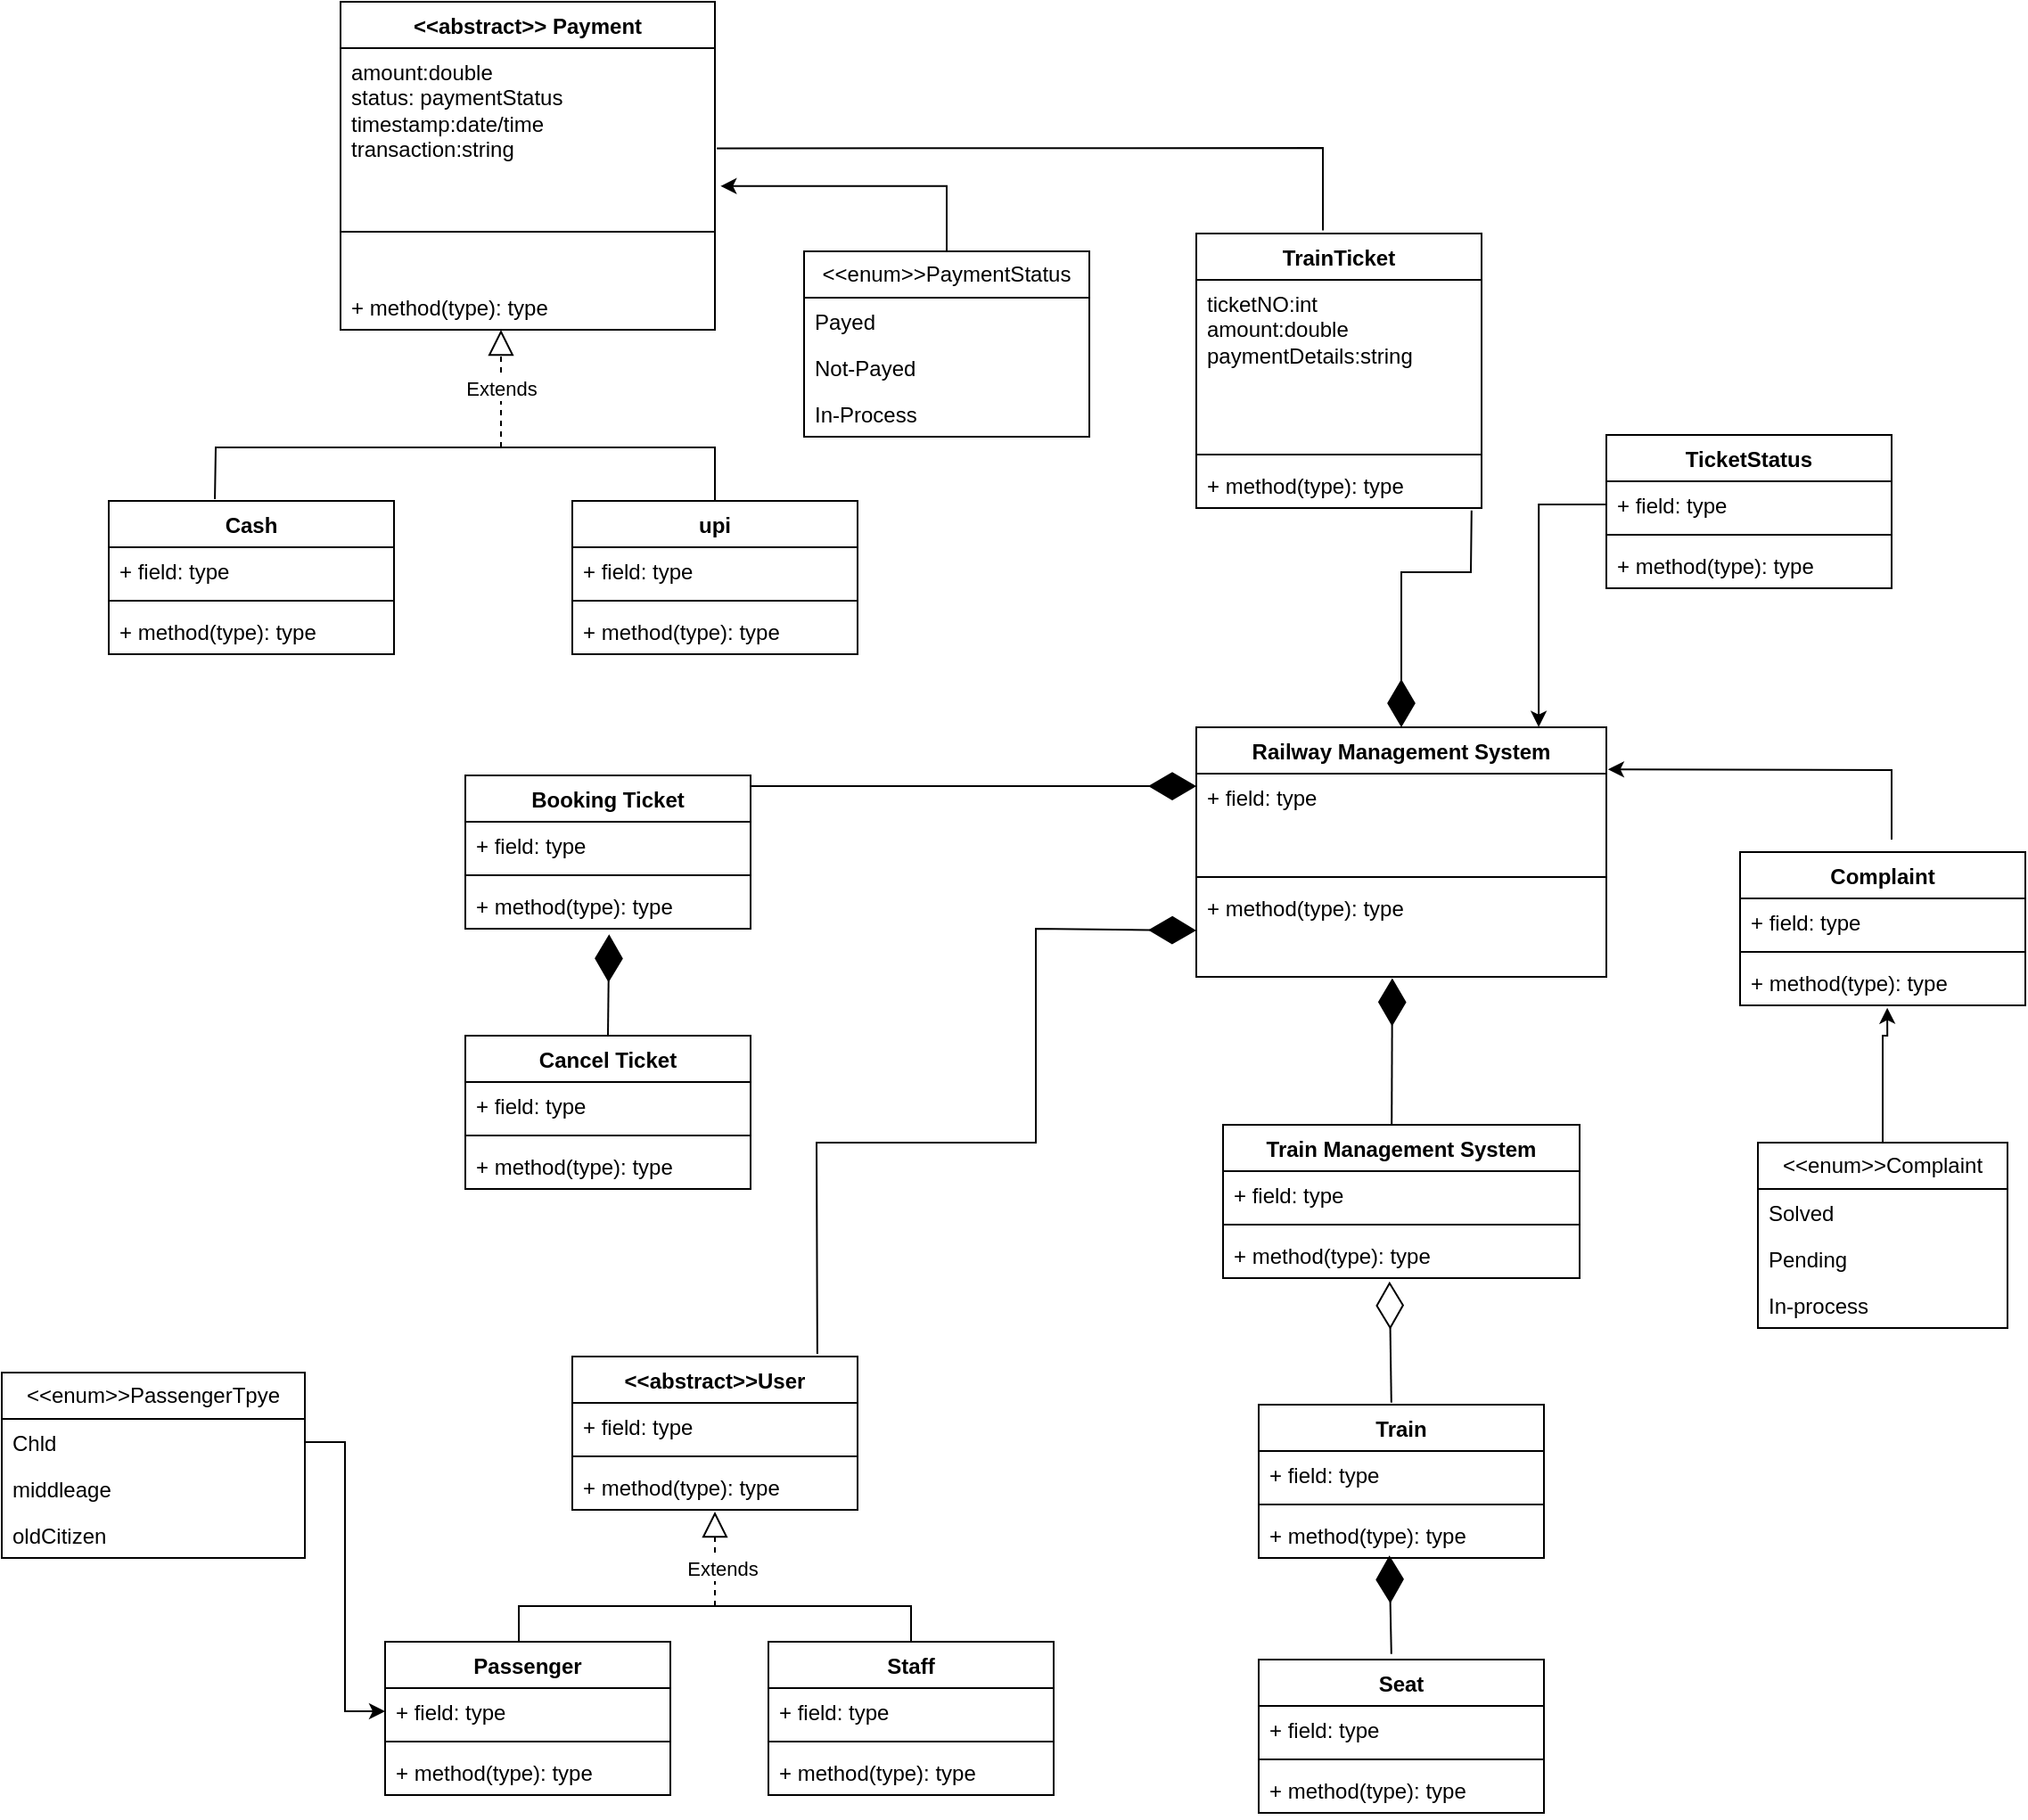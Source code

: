 <mxfile version="26.1.3">
  <diagram name="Page-1" id="0LplpwugG9WD71_XOVl7">
    <mxGraphModel dx="2331" dy="2240" grid="1" gridSize="10" guides="1" tooltips="1" connect="1" arrows="1" fold="1" page="1" pageScale="1" pageWidth="850" pageHeight="1100" math="0" shadow="0">
      <root>
        <mxCell id="0" />
        <mxCell id="1" parent="0" />
        <mxCell id="DMNaxNaqKt3KZPqngeq9-5" value="&amp;lt;&amp;lt;enum&amp;gt;&amp;gt;PaymentStatus" style="swimlane;fontStyle=0;childLayout=stackLayout;horizontal=1;startSize=26;fillColor=none;horizontalStack=0;resizeParent=1;resizeParentMax=0;resizeLast=0;collapsible=1;marginBottom=0;whiteSpace=wrap;html=1;" vertex="1" parent="1">
          <mxGeometry x="670" y="-140" width="160" height="104" as="geometry" />
        </mxCell>
        <mxCell id="DMNaxNaqKt3KZPqngeq9-6" value="Payed" style="text;strokeColor=none;fillColor=none;align=left;verticalAlign=top;spacingLeft=4;spacingRight=4;overflow=hidden;rotatable=0;points=[[0,0.5],[1,0.5]];portConstraint=eastwest;whiteSpace=wrap;html=1;" vertex="1" parent="DMNaxNaqKt3KZPqngeq9-5">
          <mxGeometry y="26" width="160" height="26" as="geometry" />
        </mxCell>
        <mxCell id="DMNaxNaqKt3KZPqngeq9-7" value="Not-Payed" style="text;strokeColor=none;fillColor=none;align=left;verticalAlign=top;spacingLeft=4;spacingRight=4;overflow=hidden;rotatable=0;points=[[0,0.5],[1,0.5]];portConstraint=eastwest;whiteSpace=wrap;html=1;" vertex="1" parent="DMNaxNaqKt3KZPqngeq9-5">
          <mxGeometry y="52" width="160" height="26" as="geometry" />
        </mxCell>
        <mxCell id="DMNaxNaqKt3KZPqngeq9-8" value="In-Process" style="text;strokeColor=none;fillColor=none;align=left;verticalAlign=top;spacingLeft=4;spacingRight=4;overflow=hidden;rotatable=0;points=[[0,0.5],[1,0.5]];portConstraint=eastwest;whiteSpace=wrap;html=1;" vertex="1" parent="DMNaxNaqKt3KZPqngeq9-5">
          <mxGeometry y="78" width="160" height="26" as="geometry" />
        </mxCell>
        <mxCell id="DMNaxNaqKt3KZPqngeq9-9" value="&amp;lt;&amp;lt;enum&amp;gt;&amp;gt;PassengerTpye" style="swimlane;fontStyle=0;childLayout=stackLayout;horizontal=1;startSize=26;fillColor=none;horizontalStack=0;resizeParent=1;resizeParentMax=0;resizeLast=0;collapsible=1;marginBottom=0;whiteSpace=wrap;html=1;" vertex="1" parent="1">
          <mxGeometry x="220" y="489" width="170" height="104" as="geometry" />
        </mxCell>
        <mxCell id="DMNaxNaqKt3KZPqngeq9-10" value="Chld" style="text;strokeColor=none;fillColor=none;align=left;verticalAlign=top;spacingLeft=4;spacingRight=4;overflow=hidden;rotatable=0;points=[[0,0.5],[1,0.5]];portConstraint=eastwest;whiteSpace=wrap;html=1;" vertex="1" parent="DMNaxNaqKt3KZPqngeq9-9">
          <mxGeometry y="26" width="170" height="26" as="geometry" />
        </mxCell>
        <mxCell id="DMNaxNaqKt3KZPqngeq9-11" value="middleage" style="text;strokeColor=none;fillColor=none;align=left;verticalAlign=top;spacingLeft=4;spacingRight=4;overflow=hidden;rotatable=0;points=[[0,0.5],[1,0.5]];portConstraint=eastwest;whiteSpace=wrap;html=1;" vertex="1" parent="DMNaxNaqKt3KZPqngeq9-9">
          <mxGeometry y="52" width="170" height="26" as="geometry" />
        </mxCell>
        <mxCell id="DMNaxNaqKt3KZPqngeq9-12" value="oldCitizen" style="text;strokeColor=none;fillColor=none;align=left;verticalAlign=top;spacingLeft=4;spacingRight=4;overflow=hidden;rotatable=0;points=[[0,0.5],[1,0.5]];portConstraint=eastwest;whiteSpace=wrap;html=1;" vertex="1" parent="DMNaxNaqKt3KZPqngeq9-9">
          <mxGeometry y="78" width="170" height="26" as="geometry" />
        </mxCell>
        <mxCell id="DMNaxNaqKt3KZPqngeq9-17" value="upi" style="swimlane;fontStyle=1;align=center;verticalAlign=top;childLayout=stackLayout;horizontal=1;startSize=26;horizontalStack=0;resizeParent=1;resizeParentMax=0;resizeLast=0;collapsible=1;marginBottom=0;whiteSpace=wrap;html=1;" vertex="1" parent="1">
          <mxGeometry x="540" width="160" height="86" as="geometry" />
        </mxCell>
        <mxCell id="DMNaxNaqKt3KZPqngeq9-18" value="+ field: type" style="text;strokeColor=none;fillColor=none;align=left;verticalAlign=top;spacingLeft=4;spacingRight=4;overflow=hidden;rotatable=0;points=[[0,0.5],[1,0.5]];portConstraint=eastwest;whiteSpace=wrap;html=1;" vertex="1" parent="DMNaxNaqKt3KZPqngeq9-17">
          <mxGeometry y="26" width="160" height="26" as="geometry" />
        </mxCell>
        <mxCell id="DMNaxNaqKt3KZPqngeq9-19" value="" style="line;strokeWidth=1;fillColor=none;align=left;verticalAlign=middle;spacingTop=-1;spacingLeft=3;spacingRight=3;rotatable=0;labelPosition=right;points=[];portConstraint=eastwest;strokeColor=inherit;" vertex="1" parent="DMNaxNaqKt3KZPqngeq9-17">
          <mxGeometry y="52" width="160" height="8" as="geometry" />
        </mxCell>
        <mxCell id="DMNaxNaqKt3KZPqngeq9-20" value="+ method(type): type" style="text;strokeColor=none;fillColor=none;align=left;verticalAlign=top;spacingLeft=4;spacingRight=4;overflow=hidden;rotatable=0;points=[[0,0.5],[1,0.5]];portConstraint=eastwest;whiteSpace=wrap;html=1;" vertex="1" parent="DMNaxNaqKt3KZPqngeq9-17">
          <mxGeometry y="60" width="160" height="26" as="geometry" />
        </mxCell>
        <mxCell id="DMNaxNaqKt3KZPqngeq9-21" value="Railway Management System" style="swimlane;fontStyle=1;align=center;verticalAlign=top;childLayout=stackLayout;horizontal=1;startSize=26;horizontalStack=0;resizeParent=1;resizeParentMax=0;resizeLast=0;collapsible=1;marginBottom=0;whiteSpace=wrap;html=1;" vertex="1" parent="1">
          <mxGeometry x="890" y="127" width="230" height="140" as="geometry" />
        </mxCell>
        <mxCell id="DMNaxNaqKt3KZPqngeq9-22" value="+ field: type" style="text;strokeColor=none;fillColor=none;align=left;verticalAlign=top;spacingLeft=4;spacingRight=4;overflow=hidden;rotatable=0;points=[[0,0.5],[1,0.5]];portConstraint=eastwest;whiteSpace=wrap;html=1;" vertex="1" parent="DMNaxNaqKt3KZPqngeq9-21">
          <mxGeometry y="26" width="230" height="54" as="geometry" />
        </mxCell>
        <mxCell id="DMNaxNaqKt3KZPqngeq9-23" value="" style="line;strokeWidth=1;fillColor=none;align=left;verticalAlign=middle;spacingTop=-1;spacingLeft=3;spacingRight=3;rotatable=0;labelPosition=right;points=[];portConstraint=eastwest;strokeColor=inherit;" vertex="1" parent="DMNaxNaqKt3KZPqngeq9-21">
          <mxGeometry y="80" width="230" height="8" as="geometry" />
        </mxCell>
        <mxCell id="DMNaxNaqKt3KZPqngeq9-24" value="+ method(type): type" style="text;strokeColor=none;fillColor=none;align=left;verticalAlign=top;spacingLeft=4;spacingRight=4;overflow=hidden;rotatable=0;points=[[0,0.5],[1,0.5]];portConstraint=eastwest;whiteSpace=wrap;html=1;" vertex="1" parent="DMNaxNaqKt3KZPqngeq9-21">
          <mxGeometry y="88" width="230" height="52" as="geometry" />
        </mxCell>
        <mxCell id="DMNaxNaqKt3KZPqngeq9-25" value="Complaint" style="swimlane;fontStyle=1;align=center;verticalAlign=top;childLayout=stackLayout;horizontal=1;startSize=26;horizontalStack=0;resizeParent=1;resizeParentMax=0;resizeLast=0;collapsible=1;marginBottom=0;whiteSpace=wrap;html=1;" vertex="1" parent="1">
          <mxGeometry x="1195" y="197" width="160" height="86" as="geometry" />
        </mxCell>
        <mxCell id="DMNaxNaqKt3KZPqngeq9-26" value="+ field: type" style="text;strokeColor=none;fillColor=none;align=left;verticalAlign=top;spacingLeft=4;spacingRight=4;overflow=hidden;rotatable=0;points=[[0,0.5],[1,0.5]];portConstraint=eastwest;whiteSpace=wrap;html=1;" vertex="1" parent="DMNaxNaqKt3KZPqngeq9-25">
          <mxGeometry y="26" width="160" height="26" as="geometry" />
        </mxCell>
        <mxCell id="DMNaxNaqKt3KZPqngeq9-27" value="" style="line;strokeWidth=1;fillColor=none;align=left;verticalAlign=middle;spacingTop=-1;spacingLeft=3;spacingRight=3;rotatable=0;labelPosition=right;points=[];portConstraint=eastwest;strokeColor=inherit;" vertex="1" parent="DMNaxNaqKt3KZPqngeq9-25">
          <mxGeometry y="52" width="160" height="8" as="geometry" />
        </mxCell>
        <mxCell id="DMNaxNaqKt3KZPqngeq9-28" value="+ method(type): type" style="text;strokeColor=none;fillColor=none;align=left;verticalAlign=top;spacingLeft=4;spacingRight=4;overflow=hidden;rotatable=0;points=[[0,0.5],[1,0.5]];portConstraint=eastwest;whiteSpace=wrap;html=1;" vertex="1" parent="DMNaxNaqKt3KZPqngeq9-25">
          <mxGeometry y="60" width="160" height="26" as="geometry" />
        </mxCell>
        <mxCell id="DMNaxNaqKt3KZPqngeq9-29" value="Train Management System" style="swimlane;fontStyle=1;align=center;verticalAlign=top;childLayout=stackLayout;horizontal=1;startSize=26;horizontalStack=0;resizeParent=1;resizeParentMax=0;resizeLast=0;collapsible=1;marginBottom=0;whiteSpace=wrap;html=1;" vertex="1" parent="1">
          <mxGeometry x="905" y="350" width="200" height="86" as="geometry" />
        </mxCell>
        <mxCell id="DMNaxNaqKt3KZPqngeq9-30" value="+ field: type" style="text;strokeColor=none;fillColor=none;align=left;verticalAlign=top;spacingLeft=4;spacingRight=4;overflow=hidden;rotatable=0;points=[[0,0.5],[1,0.5]];portConstraint=eastwest;whiteSpace=wrap;html=1;" vertex="1" parent="DMNaxNaqKt3KZPqngeq9-29">
          <mxGeometry y="26" width="200" height="26" as="geometry" />
        </mxCell>
        <mxCell id="DMNaxNaqKt3KZPqngeq9-31" value="" style="line;strokeWidth=1;fillColor=none;align=left;verticalAlign=middle;spacingTop=-1;spacingLeft=3;spacingRight=3;rotatable=0;labelPosition=right;points=[];portConstraint=eastwest;strokeColor=inherit;" vertex="1" parent="DMNaxNaqKt3KZPqngeq9-29">
          <mxGeometry y="52" width="200" height="8" as="geometry" />
        </mxCell>
        <mxCell id="DMNaxNaqKt3KZPqngeq9-32" value="+ method(type): type" style="text;strokeColor=none;fillColor=none;align=left;verticalAlign=top;spacingLeft=4;spacingRight=4;overflow=hidden;rotatable=0;points=[[0,0.5],[1,0.5]];portConstraint=eastwest;whiteSpace=wrap;html=1;" vertex="1" parent="DMNaxNaqKt3KZPqngeq9-29">
          <mxGeometry y="60" width="200" height="26" as="geometry" />
        </mxCell>
        <mxCell id="DMNaxNaqKt3KZPqngeq9-33" value="Train" style="swimlane;fontStyle=1;align=center;verticalAlign=top;childLayout=stackLayout;horizontal=1;startSize=26;horizontalStack=0;resizeParent=1;resizeParentMax=0;resizeLast=0;collapsible=1;marginBottom=0;whiteSpace=wrap;html=1;" vertex="1" parent="1">
          <mxGeometry x="925" y="507" width="160" height="86" as="geometry" />
        </mxCell>
        <mxCell id="DMNaxNaqKt3KZPqngeq9-34" value="+ field: type" style="text;strokeColor=none;fillColor=none;align=left;verticalAlign=top;spacingLeft=4;spacingRight=4;overflow=hidden;rotatable=0;points=[[0,0.5],[1,0.5]];portConstraint=eastwest;whiteSpace=wrap;html=1;" vertex="1" parent="DMNaxNaqKt3KZPqngeq9-33">
          <mxGeometry y="26" width="160" height="26" as="geometry" />
        </mxCell>
        <mxCell id="DMNaxNaqKt3KZPqngeq9-35" value="" style="line;strokeWidth=1;fillColor=none;align=left;verticalAlign=middle;spacingTop=-1;spacingLeft=3;spacingRight=3;rotatable=0;labelPosition=right;points=[];portConstraint=eastwest;strokeColor=inherit;" vertex="1" parent="DMNaxNaqKt3KZPqngeq9-33">
          <mxGeometry y="52" width="160" height="8" as="geometry" />
        </mxCell>
        <mxCell id="DMNaxNaqKt3KZPqngeq9-36" value="+ method(type): type" style="text;strokeColor=none;fillColor=none;align=left;verticalAlign=top;spacingLeft=4;spacingRight=4;overflow=hidden;rotatable=0;points=[[0,0.5],[1,0.5]];portConstraint=eastwest;whiteSpace=wrap;html=1;" vertex="1" parent="DMNaxNaqKt3KZPqngeq9-33">
          <mxGeometry y="60" width="160" height="26" as="geometry" />
        </mxCell>
        <mxCell id="DMNaxNaqKt3KZPqngeq9-37" value="Seat" style="swimlane;fontStyle=1;align=center;verticalAlign=top;childLayout=stackLayout;horizontal=1;startSize=26;horizontalStack=0;resizeParent=1;resizeParentMax=0;resizeLast=0;collapsible=1;marginBottom=0;whiteSpace=wrap;html=1;" vertex="1" parent="1">
          <mxGeometry x="925" y="650" width="160" height="86" as="geometry" />
        </mxCell>
        <mxCell id="DMNaxNaqKt3KZPqngeq9-38" value="+ field: type" style="text;strokeColor=none;fillColor=none;align=left;verticalAlign=top;spacingLeft=4;spacingRight=4;overflow=hidden;rotatable=0;points=[[0,0.5],[1,0.5]];portConstraint=eastwest;whiteSpace=wrap;html=1;" vertex="1" parent="DMNaxNaqKt3KZPqngeq9-37">
          <mxGeometry y="26" width="160" height="26" as="geometry" />
        </mxCell>
        <mxCell id="DMNaxNaqKt3KZPqngeq9-39" value="" style="line;strokeWidth=1;fillColor=none;align=left;verticalAlign=middle;spacingTop=-1;spacingLeft=3;spacingRight=3;rotatable=0;labelPosition=right;points=[];portConstraint=eastwest;strokeColor=inherit;" vertex="1" parent="DMNaxNaqKt3KZPqngeq9-37">
          <mxGeometry y="52" width="160" height="8" as="geometry" />
        </mxCell>
        <mxCell id="DMNaxNaqKt3KZPqngeq9-40" value="+ method(type): type" style="text;strokeColor=none;fillColor=none;align=left;verticalAlign=top;spacingLeft=4;spacingRight=4;overflow=hidden;rotatable=0;points=[[0,0.5],[1,0.5]];portConstraint=eastwest;whiteSpace=wrap;html=1;" vertex="1" parent="DMNaxNaqKt3KZPqngeq9-37">
          <mxGeometry y="60" width="160" height="26" as="geometry" />
        </mxCell>
        <mxCell id="DMNaxNaqKt3KZPqngeq9-41" value="Cancel Ticket" style="swimlane;fontStyle=1;align=center;verticalAlign=top;childLayout=stackLayout;horizontal=1;startSize=26;horizontalStack=0;resizeParent=1;resizeParentMax=0;resizeLast=0;collapsible=1;marginBottom=0;whiteSpace=wrap;html=1;" vertex="1" parent="1">
          <mxGeometry x="480" y="300" width="160" height="86" as="geometry" />
        </mxCell>
        <mxCell id="DMNaxNaqKt3KZPqngeq9-42" value="+ field: type" style="text;strokeColor=none;fillColor=none;align=left;verticalAlign=top;spacingLeft=4;spacingRight=4;overflow=hidden;rotatable=0;points=[[0,0.5],[1,0.5]];portConstraint=eastwest;whiteSpace=wrap;html=1;" vertex="1" parent="DMNaxNaqKt3KZPqngeq9-41">
          <mxGeometry y="26" width="160" height="26" as="geometry" />
        </mxCell>
        <mxCell id="DMNaxNaqKt3KZPqngeq9-43" value="" style="line;strokeWidth=1;fillColor=none;align=left;verticalAlign=middle;spacingTop=-1;spacingLeft=3;spacingRight=3;rotatable=0;labelPosition=right;points=[];portConstraint=eastwest;strokeColor=inherit;" vertex="1" parent="DMNaxNaqKt3KZPqngeq9-41">
          <mxGeometry y="52" width="160" height="8" as="geometry" />
        </mxCell>
        <mxCell id="DMNaxNaqKt3KZPqngeq9-44" value="+ method(type): type" style="text;strokeColor=none;fillColor=none;align=left;verticalAlign=top;spacingLeft=4;spacingRight=4;overflow=hidden;rotatable=0;points=[[0,0.5],[1,0.5]];portConstraint=eastwest;whiteSpace=wrap;html=1;" vertex="1" parent="DMNaxNaqKt3KZPqngeq9-41">
          <mxGeometry y="60" width="160" height="26" as="geometry" />
        </mxCell>
        <mxCell id="DMNaxNaqKt3KZPqngeq9-45" value="Passenger" style="swimlane;fontStyle=1;align=center;verticalAlign=top;childLayout=stackLayout;horizontal=1;startSize=26;horizontalStack=0;resizeParent=1;resizeParentMax=0;resizeLast=0;collapsible=1;marginBottom=0;whiteSpace=wrap;html=1;" vertex="1" parent="1">
          <mxGeometry x="435" y="640" width="160" height="86" as="geometry" />
        </mxCell>
        <mxCell id="DMNaxNaqKt3KZPqngeq9-46" value="+ field: type" style="text;strokeColor=none;fillColor=none;align=left;verticalAlign=top;spacingLeft=4;spacingRight=4;overflow=hidden;rotatable=0;points=[[0,0.5],[1,0.5]];portConstraint=eastwest;whiteSpace=wrap;html=1;" vertex="1" parent="DMNaxNaqKt3KZPqngeq9-45">
          <mxGeometry y="26" width="160" height="26" as="geometry" />
        </mxCell>
        <mxCell id="DMNaxNaqKt3KZPqngeq9-47" value="" style="line;strokeWidth=1;fillColor=none;align=left;verticalAlign=middle;spacingTop=-1;spacingLeft=3;spacingRight=3;rotatable=0;labelPosition=right;points=[];portConstraint=eastwest;strokeColor=inherit;" vertex="1" parent="DMNaxNaqKt3KZPqngeq9-45">
          <mxGeometry y="52" width="160" height="8" as="geometry" />
        </mxCell>
        <mxCell id="DMNaxNaqKt3KZPqngeq9-48" value="+ method(type): type" style="text;strokeColor=none;fillColor=none;align=left;verticalAlign=top;spacingLeft=4;spacingRight=4;overflow=hidden;rotatable=0;points=[[0,0.5],[1,0.5]];portConstraint=eastwest;whiteSpace=wrap;html=1;" vertex="1" parent="DMNaxNaqKt3KZPqngeq9-45">
          <mxGeometry y="60" width="160" height="26" as="geometry" />
        </mxCell>
        <mxCell id="DMNaxNaqKt3KZPqngeq9-49" value="&amp;lt;&amp;lt;abstract&amp;gt;&amp;gt;User" style="swimlane;fontStyle=1;align=center;verticalAlign=top;childLayout=stackLayout;horizontal=1;startSize=26;horizontalStack=0;resizeParent=1;resizeParentMax=0;resizeLast=0;collapsible=1;marginBottom=0;whiteSpace=wrap;html=1;" vertex="1" parent="1">
          <mxGeometry x="540" y="480" width="160" height="86" as="geometry" />
        </mxCell>
        <mxCell id="DMNaxNaqKt3KZPqngeq9-50" value="+ field: type" style="text;strokeColor=none;fillColor=none;align=left;verticalAlign=top;spacingLeft=4;spacingRight=4;overflow=hidden;rotatable=0;points=[[0,0.5],[1,0.5]];portConstraint=eastwest;whiteSpace=wrap;html=1;" vertex="1" parent="DMNaxNaqKt3KZPqngeq9-49">
          <mxGeometry y="26" width="160" height="26" as="geometry" />
        </mxCell>
        <mxCell id="DMNaxNaqKt3KZPqngeq9-51" value="" style="line;strokeWidth=1;fillColor=none;align=left;verticalAlign=middle;spacingTop=-1;spacingLeft=3;spacingRight=3;rotatable=0;labelPosition=right;points=[];portConstraint=eastwest;strokeColor=inherit;" vertex="1" parent="DMNaxNaqKt3KZPqngeq9-49">
          <mxGeometry y="52" width="160" height="8" as="geometry" />
        </mxCell>
        <mxCell id="DMNaxNaqKt3KZPqngeq9-52" value="+ method(type): type" style="text;strokeColor=none;fillColor=none;align=left;verticalAlign=top;spacingLeft=4;spacingRight=4;overflow=hidden;rotatable=0;points=[[0,0.5],[1,0.5]];portConstraint=eastwest;whiteSpace=wrap;html=1;" vertex="1" parent="DMNaxNaqKt3KZPqngeq9-49">
          <mxGeometry y="60" width="160" height="26" as="geometry" />
        </mxCell>
        <mxCell id="DMNaxNaqKt3KZPqngeq9-53" value="Booking Ticket" style="swimlane;fontStyle=1;align=center;verticalAlign=top;childLayout=stackLayout;horizontal=1;startSize=26;horizontalStack=0;resizeParent=1;resizeParentMax=0;resizeLast=0;collapsible=1;marginBottom=0;whiteSpace=wrap;html=1;" vertex="1" parent="1">
          <mxGeometry x="480" y="154" width="160" height="86" as="geometry" />
        </mxCell>
        <mxCell id="DMNaxNaqKt3KZPqngeq9-54" value="+ field: type" style="text;strokeColor=none;fillColor=none;align=left;verticalAlign=top;spacingLeft=4;spacingRight=4;overflow=hidden;rotatable=0;points=[[0,0.5],[1,0.5]];portConstraint=eastwest;whiteSpace=wrap;html=1;" vertex="1" parent="DMNaxNaqKt3KZPqngeq9-53">
          <mxGeometry y="26" width="160" height="26" as="geometry" />
        </mxCell>
        <mxCell id="DMNaxNaqKt3KZPqngeq9-55" value="" style="line;strokeWidth=1;fillColor=none;align=left;verticalAlign=middle;spacingTop=-1;spacingLeft=3;spacingRight=3;rotatable=0;labelPosition=right;points=[];portConstraint=eastwest;strokeColor=inherit;" vertex="1" parent="DMNaxNaqKt3KZPqngeq9-53">
          <mxGeometry y="52" width="160" height="8" as="geometry" />
        </mxCell>
        <mxCell id="DMNaxNaqKt3KZPqngeq9-56" value="+ method(type): type" style="text;strokeColor=none;fillColor=none;align=left;verticalAlign=top;spacingLeft=4;spacingRight=4;overflow=hidden;rotatable=0;points=[[0,0.5],[1,0.5]];portConstraint=eastwest;whiteSpace=wrap;html=1;" vertex="1" parent="DMNaxNaqKt3KZPqngeq9-53">
          <mxGeometry y="60" width="160" height="26" as="geometry" />
        </mxCell>
        <mxCell id="DMNaxNaqKt3KZPqngeq9-61" value="&amp;lt;&amp;lt;abstract&amp;gt;&amp;gt; Payment" style="swimlane;fontStyle=1;align=center;verticalAlign=top;childLayout=stackLayout;horizontal=1;startSize=26;horizontalStack=0;resizeParent=1;resizeParentMax=0;resizeLast=0;collapsible=1;marginBottom=0;whiteSpace=wrap;html=1;" vertex="1" parent="1">
          <mxGeometry x="410" y="-280" width="210" height="184" as="geometry" />
        </mxCell>
        <mxCell id="DMNaxNaqKt3KZPqngeq9-62" value="amount:double&lt;div&gt;status: paymentStatus&lt;/div&gt;&lt;div&gt;timestamp:date/time&lt;/div&gt;&lt;div&gt;transaction:string&lt;/div&gt;" style="text;strokeColor=none;fillColor=none;align=left;verticalAlign=top;spacingLeft=4;spacingRight=4;overflow=hidden;rotatable=0;points=[[0,0.5],[1,0.5]];portConstraint=eastwest;whiteSpace=wrap;html=1;" vertex="1" parent="DMNaxNaqKt3KZPqngeq9-61">
          <mxGeometry y="26" width="210" height="74" as="geometry" />
        </mxCell>
        <mxCell id="DMNaxNaqKt3KZPqngeq9-63" value="" style="line;strokeWidth=1;fillColor=none;align=left;verticalAlign=middle;spacingTop=-1;spacingLeft=3;spacingRight=3;rotatable=0;labelPosition=right;points=[];portConstraint=eastwest;strokeColor=inherit;" vertex="1" parent="DMNaxNaqKt3KZPqngeq9-61">
          <mxGeometry y="100" width="210" height="58" as="geometry" />
        </mxCell>
        <mxCell id="DMNaxNaqKt3KZPqngeq9-64" value="+ method(type): type" style="text;strokeColor=none;fillColor=none;align=left;verticalAlign=top;spacingLeft=4;spacingRight=4;overflow=hidden;rotatable=0;points=[[0,0.5],[1,0.5]];portConstraint=eastwest;whiteSpace=wrap;html=1;" vertex="1" parent="DMNaxNaqKt3KZPqngeq9-61">
          <mxGeometry y="158" width="210" height="26" as="geometry" />
        </mxCell>
        <mxCell id="DMNaxNaqKt3KZPqngeq9-67" value="Cash" style="swimlane;fontStyle=1;align=center;verticalAlign=top;childLayout=stackLayout;horizontal=1;startSize=26;horizontalStack=0;resizeParent=1;resizeParentMax=0;resizeLast=0;collapsible=1;marginBottom=0;whiteSpace=wrap;html=1;" vertex="1" parent="1">
          <mxGeometry x="280" width="160" height="86" as="geometry" />
        </mxCell>
        <mxCell id="DMNaxNaqKt3KZPqngeq9-68" value="+ field: type" style="text;strokeColor=none;fillColor=none;align=left;verticalAlign=top;spacingLeft=4;spacingRight=4;overflow=hidden;rotatable=0;points=[[0,0.5],[1,0.5]];portConstraint=eastwest;whiteSpace=wrap;html=1;" vertex="1" parent="DMNaxNaqKt3KZPqngeq9-67">
          <mxGeometry y="26" width="160" height="26" as="geometry" />
        </mxCell>
        <mxCell id="DMNaxNaqKt3KZPqngeq9-69" value="" style="line;strokeWidth=1;fillColor=none;align=left;verticalAlign=middle;spacingTop=-1;spacingLeft=3;spacingRight=3;rotatable=0;labelPosition=right;points=[];portConstraint=eastwest;strokeColor=inherit;" vertex="1" parent="DMNaxNaqKt3KZPqngeq9-67">
          <mxGeometry y="52" width="160" height="8" as="geometry" />
        </mxCell>
        <mxCell id="DMNaxNaqKt3KZPqngeq9-70" value="+ method(type): type" style="text;strokeColor=none;fillColor=none;align=left;verticalAlign=top;spacingLeft=4;spacingRight=4;overflow=hidden;rotatable=0;points=[[0,0.5],[1,0.5]];portConstraint=eastwest;whiteSpace=wrap;html=1;" vertex="1" parent="DMNaxNaqKt3KZPqngeq9-67">
          <mxGeometry y="60" width="160" height="26" as="geometry" />
        </mxCell>
        <mxCell id="DMNaxNaqKt3KZPqngeq9-71" value="TrainTicket" style="swimlane;fontStyle=1;align=center;verticalAlign=top;childLayout=stackLayout;horizontal=1;startSize=26;horizontalStack=0;resizeParent=1;resizeParentMax=0;resizeLast=0;collapsible=1;marginBottom=0;whiteSpace=wrap;html=1;" vertex="1" parent="1">
          <mxGeometry x="890" y="-150" width="160" height="154" as="geometry" />
        </mxCell>
        <mxCell id="DMNaxNaqKt3KZPqngeq9-72" value="ticketNO:int&lt;div&gt;amount:double&lt;/div&gt;&lt;div&gt;paymentDetails:string&lt;/div&gt;" style="text;strokeColor=none;fillColor=none;align=left;verticalAlign=top;spacingLeft=4;spacingRight=4;overflow=hidden;rotatable=0;points=[[0,0.5],[1,0.5]];portConstraint=eastwest;whiteSpace=wrap;html=1;" vertex="1" parent="DMNaxNaqKt3KZPqngeq9-71">
          <mxGeometry y="26" width="160" height="94" as="geometry" />
        </mxCell>
        <mxCell id="DMNaxNaqKt3KZPqngeq9-73" value="" style="line;strokeWidth=1;fillColor=none;align=left;verticalAlign=middle;spacingTop=-1;spacingLeft=3;spacingRight=3;rotatable=0;labelPosition=right;points=[];portConstraint=eastwest;strokeColor=inherit;" vertex="1" parent="DMNaxNaqKt3KZPqngeq9-71">
          <mxGeometry y="120" width="160" height="8" as="geometry" />
        </mxCell>
        <mxCell id="DMNaxNaqKt3KZPqngeq9-74" value="+ method(type): type" style="text;strokeColor=none;fillColor=none;align=left;verticalAlign=top;spacingLeft=4;spacingRight=4;overflow=hidden;rotatable=0;points=[[0,0.5],[1,0.5]];portConstraint=eastwest;whiteSpace=wrap;html=1;" vertex="1" parent="DMNaxNaqKt3KZPqngeq9-71">
          <mxGeometry y="128" width="160" height="26" as="geometry" />
        </mxCell>
        <mxCell id="DMNaxNaqKt3KZPqngeq9-75" value="" style="endArrow=none;html=1;rounded=0;exitX=0.372;exitY=-0.012;exitDx=0;exitDy=0;exitPerimeter=0;entryX=0.5;entryY=0;entryDx=0;entryDy=0;" edge="1" parent="1" source="DMNaxNaqKt3KZPqngeq9-67" target="DMNaxNaqKt3KZPqngeq9-17">
          <mxGeometry width="50" height="50" relative="1" as="geometry">
            <mxPoint x="443" as="sourcePoint" />
            <mxPoint x="720" y="-30" as="targetPoint" />
            <Array as="points">
              <mxPoint x="340" y="-30" />
              <mxPoint x="620" y="-30" />
            </Array>
          </mxGeometry>
        </mxCell>
        <mxCell id="DMNaxNaqKt3KZPqngeq9-76" value="" style="endArrow=block;dashed=1;endFill=0;endSize=12;html=1;rounded=0;entryX=0.472;entryY=1.093;entryDx=0;entryDy=0;entryPerimeter=0;" edge="1" parent="1">
          <mxGeometry width="160" relative="1" as="geometry">
            <mxPoint x="500" y="-30" as="sourcePoint" />
            <mxPoint x="500.0" y="-96.002" as="targetPoint" />
          </mxGeometry>
        </mxCell>
        <mxCell id="DMNaxNaqKt3KZPqngeq9-90" value="Extends" style="edgeLabel;html=1;align=center;verticalAlign=middle;resizable=0;points=[];" vertex="1" connectable="0" parent="DMNaxNaqKt3KZPqngeq9-76">
          <mxGeometry x="0.004" relative="1" as="geometry">
            <mxPoint as="offset" />
          </mxGeometry>
        </mxCell>
        <mxCell id="DMNaxNaqKt3KZPqngeq9-78" value="" style="endArrow=diamondThin;endFill=1;endSize=24;html=1;rounded=0;exitX=0.473;exitY=-0.004;exitDx=0;exitDy=0;exitPerimeter=0;entryX=0.478;entryY=1.014;entryDx=0;entryDy=0;entryPerimeter=0;" edge="1" parent="1" source="DMNaxNaqKt3KZPqngeq9-29" target="DMNaxNaqKt3KZPqngeq9-24">
          <mxGeometry width="160" relative="1" as="geometry">
            <mxPoint x="800" y="370" as="sourcePoint" />
            <mxPoint x="960" y="370" as="targetPoint" />
          </mxGeometry>
        </mxCell>
        <mxCell id="DMNaxNaqKt3KZPqngeq9-79" value="" style="endArrow=diamondThin;endFill=0;endSize=24;html=1;rounded=0;entryX=0.467;entryY=1.072;entryDx=0;entryDy=0;entryPerimeter=0;exitX=0.465;exitY=-0.013;exitDx=0;exitDy=0;exitPerimeter=0;" edge="1" parent="1" source="DMNaxNaqKt3KZPqngeq9-33" target="DMNaxNaqKt3KZPqngeq9-32">
          <mxGeometry width="160" relative="1" as="geometry">
            <mxPoint x="960" y="570" as="sourcePoint" />
            <mxPoint x="960" y="530" as="targetPoint" />
          </mxGeometry>
        </mxCell>
        <mxCell id="DMNaxNaqKt3KZPqngeq9-80" value="" style="endArrow=diamondThin;endFill=1;endSize=24;html=1;rounded=0;exitX=0.465;exitY=-0.036;exitDx=0;exitDy=0;exitPerimeter=0;entryX=0.458;entryY=0.945;entryDx=0;entryDy=0;entryPerimeter=0;" edge="1" parent="1" source="DMNaxNaqKt3KZPqngeq9-37" target="DMNaxNaqKt3KZPqngeq9-36">
          <mxGeometry width="160" relative="1" as="geometry">
            <mxPoint x="1000" y="750" as="sourcePoint" />
            <mxPoint x="1000" y="640" as="targetPoint" />
          </mxGeometry>
        </mxCell>
        <mxCell id="DMNaxNaqKt3KZPqngeq9-81" value="&amp;lt;&amp;lt;enum&amp;gt;&amp;gt;Complaint" style="swimlane;fontStyle=0;childLayout=stackLayout;horizontal=1;startSize=26;fillColor=none;horizontalStack=0;resizeParent=1;resizeParentMax=0;resizeLast=0;collapsible=1;marginBottom=0;whiteSpace=wrap;html=1;" vertex="1" parent="1">
          <mxGeometry x="1205" y="360" width="140" height="104" as="geometry" />
        </mxCell>
        <mxCell id="DMNaxNaqKt3KZPqngeq9-82" value="Solved" style="text;strokeColor=none;fillColor=none;align=left;verticalAlign=top;spacingLeft=4;spacingRight=4;overflow=hidden;rotatable=0;points=[[0,0.5],[1,0.5]];portConstraint=eastwest;whiteSpace=wrap;html=1;" vertex="1" parent="DMNaxNaqKt3KZPqngeq9-81">
          <mxGeometry y="26" width="140" height="26" as="geometry" />
        </mxCell>
        <mxCell id="DMNaxNaqKt3KZPqngeq9-83" value="Pending" style="text;strokeColor=none;fillColor=none;align=left;verticalAlign=top;spacingLeft=4;spacingRight=4;overflow=hidden;rotatable=0;points=[[0,0.5],[1,0.5]];portConstraint=eastwest;whiteSpace=wrap;html=1;" vertex="1" parent="DMNaxNaqKt3KZPqngeq9-81">
          <mxGeometry y="52" width="140" height="26" as="geometry" />
        </mxCell>
        <mxCell id="DMNaxNaqKt3KZPqngeq9-84" value="In-process" style="text;strokeColor=none;fillColor=none;align=left;verticalAlign=top;spacingLeft=4;spacingRight=4;overflow=hidden;rotatable=0;points=[[0,0.5],[1,0.5]];portConstraint=eastwest;whiteSpace=wrap;html=1;" vertex="1" parent="DMNaxNaqKt3KZPqngeq9-81">
          <mxGeometry y="78" width="140" height="26" as="geometry" />
        </mxCell>
        <mxCell id="DMNaxNaqKt3KZPqngeq9-86" value="" style="endArrow=none;html=1;rounded=0;exitX=1.005;exitY=0.76;exitDx=0;exitDy=0;exitPerimeter=0;entryX=0.444;entryY=-0.011;entryDx=0;entryDy=0;entryPerimeter=0;" edge="1" parent="1" source="DMNaxNaqKt3KZPqngeq9-62" target="DMNaxNaqKt3KZPqngeq9-71">
          <mxGeometry width="50" height="50" relative="1" as="geometry">
            <mxPoint x="810" y="-210" as="sourcePoint" />
            <mxPoint x="860" y="-260" as="targetPoint" />
            <Array as="points">
              <mxPoint x="961" y="-198" />
            </Array>
          </mxGeometry>
        </mxCell>
        <mxCell id="DMNaxNaqKt3KZPqngeq9-87" value="" style="endArrow=diamondThin;endFill=1;endSize=24;html=1;rounded=0;entryX=0.5;entryY=0;entryDx=0;entryDy=0;exitX=0.965;exitY=1.051;exitDx=0;exitDy=0;exitPerimeter=0;" edge="1" parent="1" source="DMNaxNaqKt3KZPqngeq9-74" target="DMNaxNaqKt3KZPqngeq9-21">
          <mxGeometry width="160" relative="1" as="geometry">
            <mxPoint x="1005" y="10" as="sourcePoint" />
            <mxPoint x="1030" y="200" as="targetPoint" />
            <Array as="points">
              <mxPoint x="1044" y="40" />
              <mxPoint x="1005" y="40" />
            </Array>
          </mxGeometry>
        </mxCell>
        <mxCell id="DMNaxNaqKt3KZPqngeq9-89" value="" style="endArrow=classic;html=1;rounded=0;entryX=1.004;entryY=-0.045;entryDx=0;entryDy=0;entryPerimeter=0;" edge="1" parent="1" target="DMNaxNaqKt3KZPqngeq9-22">
          <mxGeometry width="50" height="50" relative="1" as="geometry">
            <mxPoint x="1280" y="190" as="sourcePoint" />
            <mxPoint x="1240" y="120" as="targetPoint" />
            <Array as="points">
              <mxPoint x="1280" y="151" />
            </Array>
          </mxGeometry>
        </mxCell>
        <mxCell id="DMNaxNaqKt3KZPqngeq9-91" value="Staff" style="swimlane;fontStyle=1;align=center;verticalAlign=top;childLayout=stackLayout;horizontal=1;startSize=26;horizontalStack=0;resizeParent=1;resizeParentMax=0;resizeLast=0;collapsible=1;marginBottom=0;whiteSpace=wrap;html=1;" vertex="1" parent="1">
          <mxGeometry x="650" y="640" width="160" height="86" as="geometry" />
        </mxCell>
        <mxCell id="DMNaxNaqKt3KZPqngeq9-92" value="+ field: type" style="text;strokeColor=none;fillColor=none;align=left;verticalAlign=top;spacingLeft=4;spacingRight=4;overflow=hidden;rotatable=0;points=[[0,0.5],[1,0.5]];portConstraint=eastwest;whiteSpace=wrap;html=1;" vertex="1" parent="DMNaxNaqKt3KZPqngeq9-91">
          <mxGeometry y="26" width="160" height="26" as="geometry" />
        </mxCell>
        <mxCell id="DMNaxNaqKt3KZPqngeq9-93" value="" style="line;strokeWidth=1;fillColor=none;align=left;verticalAlign=middle;spacingTop=-1;spacingLeft=3;spacingRight=3;rotatable=0;labelPosition=right;points=[];portConstraint=eastwest;strokeColor=inherit;" vertex="1" parent="DMNaxNaqKt3KZPqngeq9-91">
          <mxGeometry y="52" width="160" height="8" as="geometry" />
        </mxCell>
        <mxCell id="DMNaxNaqKt3KZPqngeq9-94" value="+ method(type): type" style="text;strokeColor=none;fillColor=none;align=left;verticalAlign=top;spacingLeft=4;spacingRight=4;overflow=hidden;rotatable=0;points=[[0,0.5],[1,0.5]];portConstraint=eastwest;whiteSpace=wrap;html=1;" vertex="1" parent="DMNaxNaqKt3KZPqngeq9-91">
          <mxGeometry y="60" width="160" height="26" as="geometry" />
        </mxCell>
        <mxCell id="DMNaxNaqKt3KZPqngeq9-95" value="" style="endArrow=none;html=1;rounded=0;exitX=0.469;exitY=0;exitDx=0;exitDy=0;exitPerimeter=0;entryX=0.5;entryY=0;entryDx=0;entryDy=0;" edge="1" parent="1" source="DMNaxNaqKt3KZPqngeq9-45" target="DMNaxNaqKt3KZPqngeq9-91">
          <mxGeometry width="50" height="50" relative="1" as="geometry">
            <mxPoint x="480" y="620" as="sourcePoint" />
            <mxPoint x="740" y="620" as="targetPoint" />
            <Array as="points">
              <mxPoint x="510" y="620" />
              <mxPoint x="730" y="620" />
            </Array>
          </mxGeometry>
        </mxCell>
        <mxCell id="DMNaxNaqKt3KZPqngeq9-96" value="" style="endArrow=block;dashed=1;endFill=0;endSize=12;html=1;rounded=0;" edge="1" parent="1">
          <mxGeometry width="160" relative="1" as="geometry">
            <mxPoint x="620" y="620" as="sourcePoint" />
            <mxPoint x="620" y="567" as="targetPoint" />
          </mxGeometry>
        </mxCell>
        <mxCell id="DMNaxNaqKt3KZPqngeq9-108" value="Extends" style="edgeLabel;html=1;align=center;verticalAlign=middle;resizable=0;points=[];" vertex="1" connectable="0" parent="DMNaxNaqKt3KZPqngeq9-96">
          <mxGeometry x="-0.182" y="-4" relative="1" as="geometry">
            <mxPoint as="offset" />
          </mxGeometry>
        </mxCell>
        <mxCell id="DMNaxNaqKt3KZPqngeq9-97" value="" style="endArrow=diamondThin;endFill=1;endSize=24;html=1;rounded=0;exitX=0.859;exitY=-0.018;exitDx=0;exitDy=0;exitPerimeter=0;entryX=0;entryY=0.5;entryDx=0;entryDy=0;" edge="1" parent="1" source="DMNaxNaqKt3KZPqngeq9-49" target="DMNaxNaqKt3KZPqngeq9-24">
          <mxGeometry width="160" relative="1" as="geometry">
            <mxPoint x="730" y="250" as="sourcePoint" />
            <mxPoint x="890" y="250" as="targetPoint" />
            <Array as="points">
              <mxPoint x="677" y="360" />
              <mxPoint x="800" y="360" />
              <mxPoint x="800" y="240" />
            </Array>
          </mxGeometry>
        </mxCell>
        <mxCell id="DMNaxNaqKt3KZPqngeq9-98" value="" style="endArrow=diamondThin;endFill=1;endSize=24;html=1;rounded=0;entryX=0.504;entryY=1.122;entryDx=0;entryDy=0;entryPerimeter=0;exitX=0.5;exitY=0;exitDx=0;exitDy=0;" edge="1" parent="1" source="DMNaxNaqKt3KZPqngeq9-41" target="DMNaxNaqKt3KZPqngeq9-56">
          <mxGeometry width="160" relative="1" as="geometry">
            <mxPoint x="560" y="290" as="sourcePoint" />
            <mxPoint x="560" y="250" as="targetPoint" />
          </mxGeometry>
        </mxCell>
        <mxCell id="DMNaxNaqKt3KZPqngeq9-99" value="" style="endArrow=diamondThin;endFill=1;endSize=24;html=1;rounded=0;exitX=1;exitY=0.07;exitDx=0;exitDy=0;exitPerimeter=0;entryX=0;entryY=0.13;entryDx=0;entryDy=0;entryPerimeter=0;" edge="1" parent="1" source="DMNaxNaqKt3KZPqngeq9-53" target="DMNaxNaqKt3KZPqngeq9-22">
          <mxGeometry width="160" relative="1" as="geometry">
            <mxPoint x="720" y="160" as="sourcePoint" />
            <mxPoint x="880" y="160" as="targetPoint" />
          </mxGeometry>
        </mxCell>
        <mxCell id="DMNaxNaqKt3KZPqngeq9-100" value="TicketStatus" style="swimlane;fontStyle=1;align=center;verticalAlign=top;childLayout=stackLayout;horizontal=1;startSize=26;horizontalStack=0;resizeParent=1;resizeParentMax=0;resizeLast=0;collapsible=1;marginBottom=0;whiteSpace=wrap;html=1;" vertex="1" parent="1">
          <mxGeometry x="1120" y="-37" width="160" height="86" as="geometry" />
        </mxCell>
        <mxCell id="DMNaxNaqKt3KZPqngeq9-101" value="+ field: type" style="text;strokeColor=none;fillColor=none;align=left;verticalAlign=top;spacingLeft=4;spacingRight=4;overflow=hidden;rotatable=0;points=[[0,0.5],[1,0.5]];portConstraint=eastwest;whiteSpace=wrap;html=1;" vertex="1" parent="DMNaxNaqKt3KZPqngeq9-100">
          <mxGeometry y="26" width="160" height="26" as="geometry" />
        </mxCell>
        <mxCell id="DMNaxNaqKt3KZPqngeq9-102" value="" style="line;strokeWidth=1;fillColor=none;align=left;verticalAlign=middle;spacingTop=-1;spacingLeft=3;spacingRight=3;rotatable=0;labelPosition=right;points=[];portConstraint=eastwest;strokeColor=inherit;" vertex="1" parent="DMNaxNaqKt3KZPqngeq9-100">
          <mxGeometry y="52" width="160" height="8" as="geometry" />
        </mxCell>
        <mxCell id="DMNaxNaqKt3KZPqngeq9-103" value="+ method(type): type" style="text;strokeColor=none;fillColor=none;align=left;verticalAlign=top;spacingLeft=4;spacingRight=4;overflow=hidden;rotatable=0;points=[[0,0.5],[1,0.5]];portConstraint=eastwest;whiteSpace=wrap;html=1;" vertex="1" parent="DMNaxNaqKt3KZPqngeq9-100">
          <mxGeometry y="60" width="160" height="26" as="geometry" />
        </mxCell>
        <mxCell id="DMNaxNaqKt3KZPqngeq9-104" style="edgeStyle=orthogonalEdgeStyle;rounded=0;orthogonalLoop=1;jettySize=auto;html=1;exitX=0;exitY=0.5;exitDx=0;exitDy=0;entryX=0.835;entryY=-0.001;entryDx=0;entryDy=0;entryPerimeter=0;" edge="1" parent="1" source="DMNaxNaqKt3KZPqngeq9-101" target="DMNaxNaqKt3KZPqngeq9-21">
          <mxGeometry relative="1" as="geometry" />
        </mxCell>
        <mxCell id="DMNaxNaqKt3KZPqngeq9-105" style="edgeStyle=orthogonalEdgeStyle;rounded=0;orthogonalLoop=1;jettySize=auto;html=1;exitX=1;exitY=0.5;exitDx=0;exitDy=0;entryX=0;entryY=0.5;entryDx=0;entryDy=0;" edge="1" parent="1" source="DMNaxNaqKt3KZPqngeq9-10" target="DMNaxNaqKt3KZPqngeq9-46">
          <mxGeometry relative="1" as="geometry" />
        </mxCell>
        <mxCell id="DMNaxNaqKt3KZPqngeq9-106" style="edgeStyle=orthogonalEdgeStyle;rounded=0;orthogonalLoop=1;jettySize=auto;html=1;exitX=0.5;exitY=0;exitDx=0;exitDy=0;entryX=1.015;entryY=1.046;entryDx=0;entryDy=0;entryPerimeter=0;" edge="1" parent="1" source="DMNaxNaqKt3KZPqngeq9-5" target="DMNaxNaqKt3KZPqngeq9-62">
          <mxGeometry relative="1" as="geometry" />
        </mxCell>
        <mxCell id="DMNaxNaqKt3KZPqngeq9-107" style="edgeStyle=orthogonalEdgeStyle;rounded=0;orthogonalLoop=1;jettySize=auto;html=1;exitX=0.5;exitY=0;exitDx=0;exitDy=0;entryX=0.516;entryY=1.051;entryDx=0;entryDy=0;entryPerimeter=0;" edge="1" parent="1" source="DMNaxNaqKt3KZPqngeq9-81" target="DMNaxNaqKt3KZPqngeq9-28">
          <mxGeometry relative="1" as="geometry">
            <Array as="points">
              <mxPoint x="1275" y="300" />
              <mxPoint x="1278" y="300" />
            </Array>
          </mxGeometry>
        </mxCell>
      </root>
    </mxGraphModel>
  </diagram>
</mxfile>
